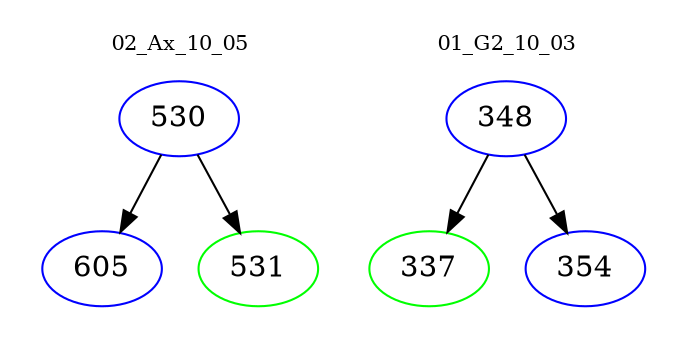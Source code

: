 digraph{
subgraph cluster_0 {
color = white
label = "02_Ax_10_05";
fontsize=10;
T0_530 [label="530", color="blue"]
T0_530 -> T0_605 [color="black"]
T0_605 [label="605", color="blue"]
T0_530 -> T0_531 [color="black"]
T0_531 [label="531", color="green"]
}
subgraph cluster_1 {
color = white
label = "01_G2_10_03";
fontsize=10;
T1_348 [label="348", color="blue"]
T1_348 -> T1_337 [color="black"]
T1_337 [label="337", color="green"]
T1_348 -> T1_354 [color="black"]
T1_354 [label="354", color="blue"]
}
}
